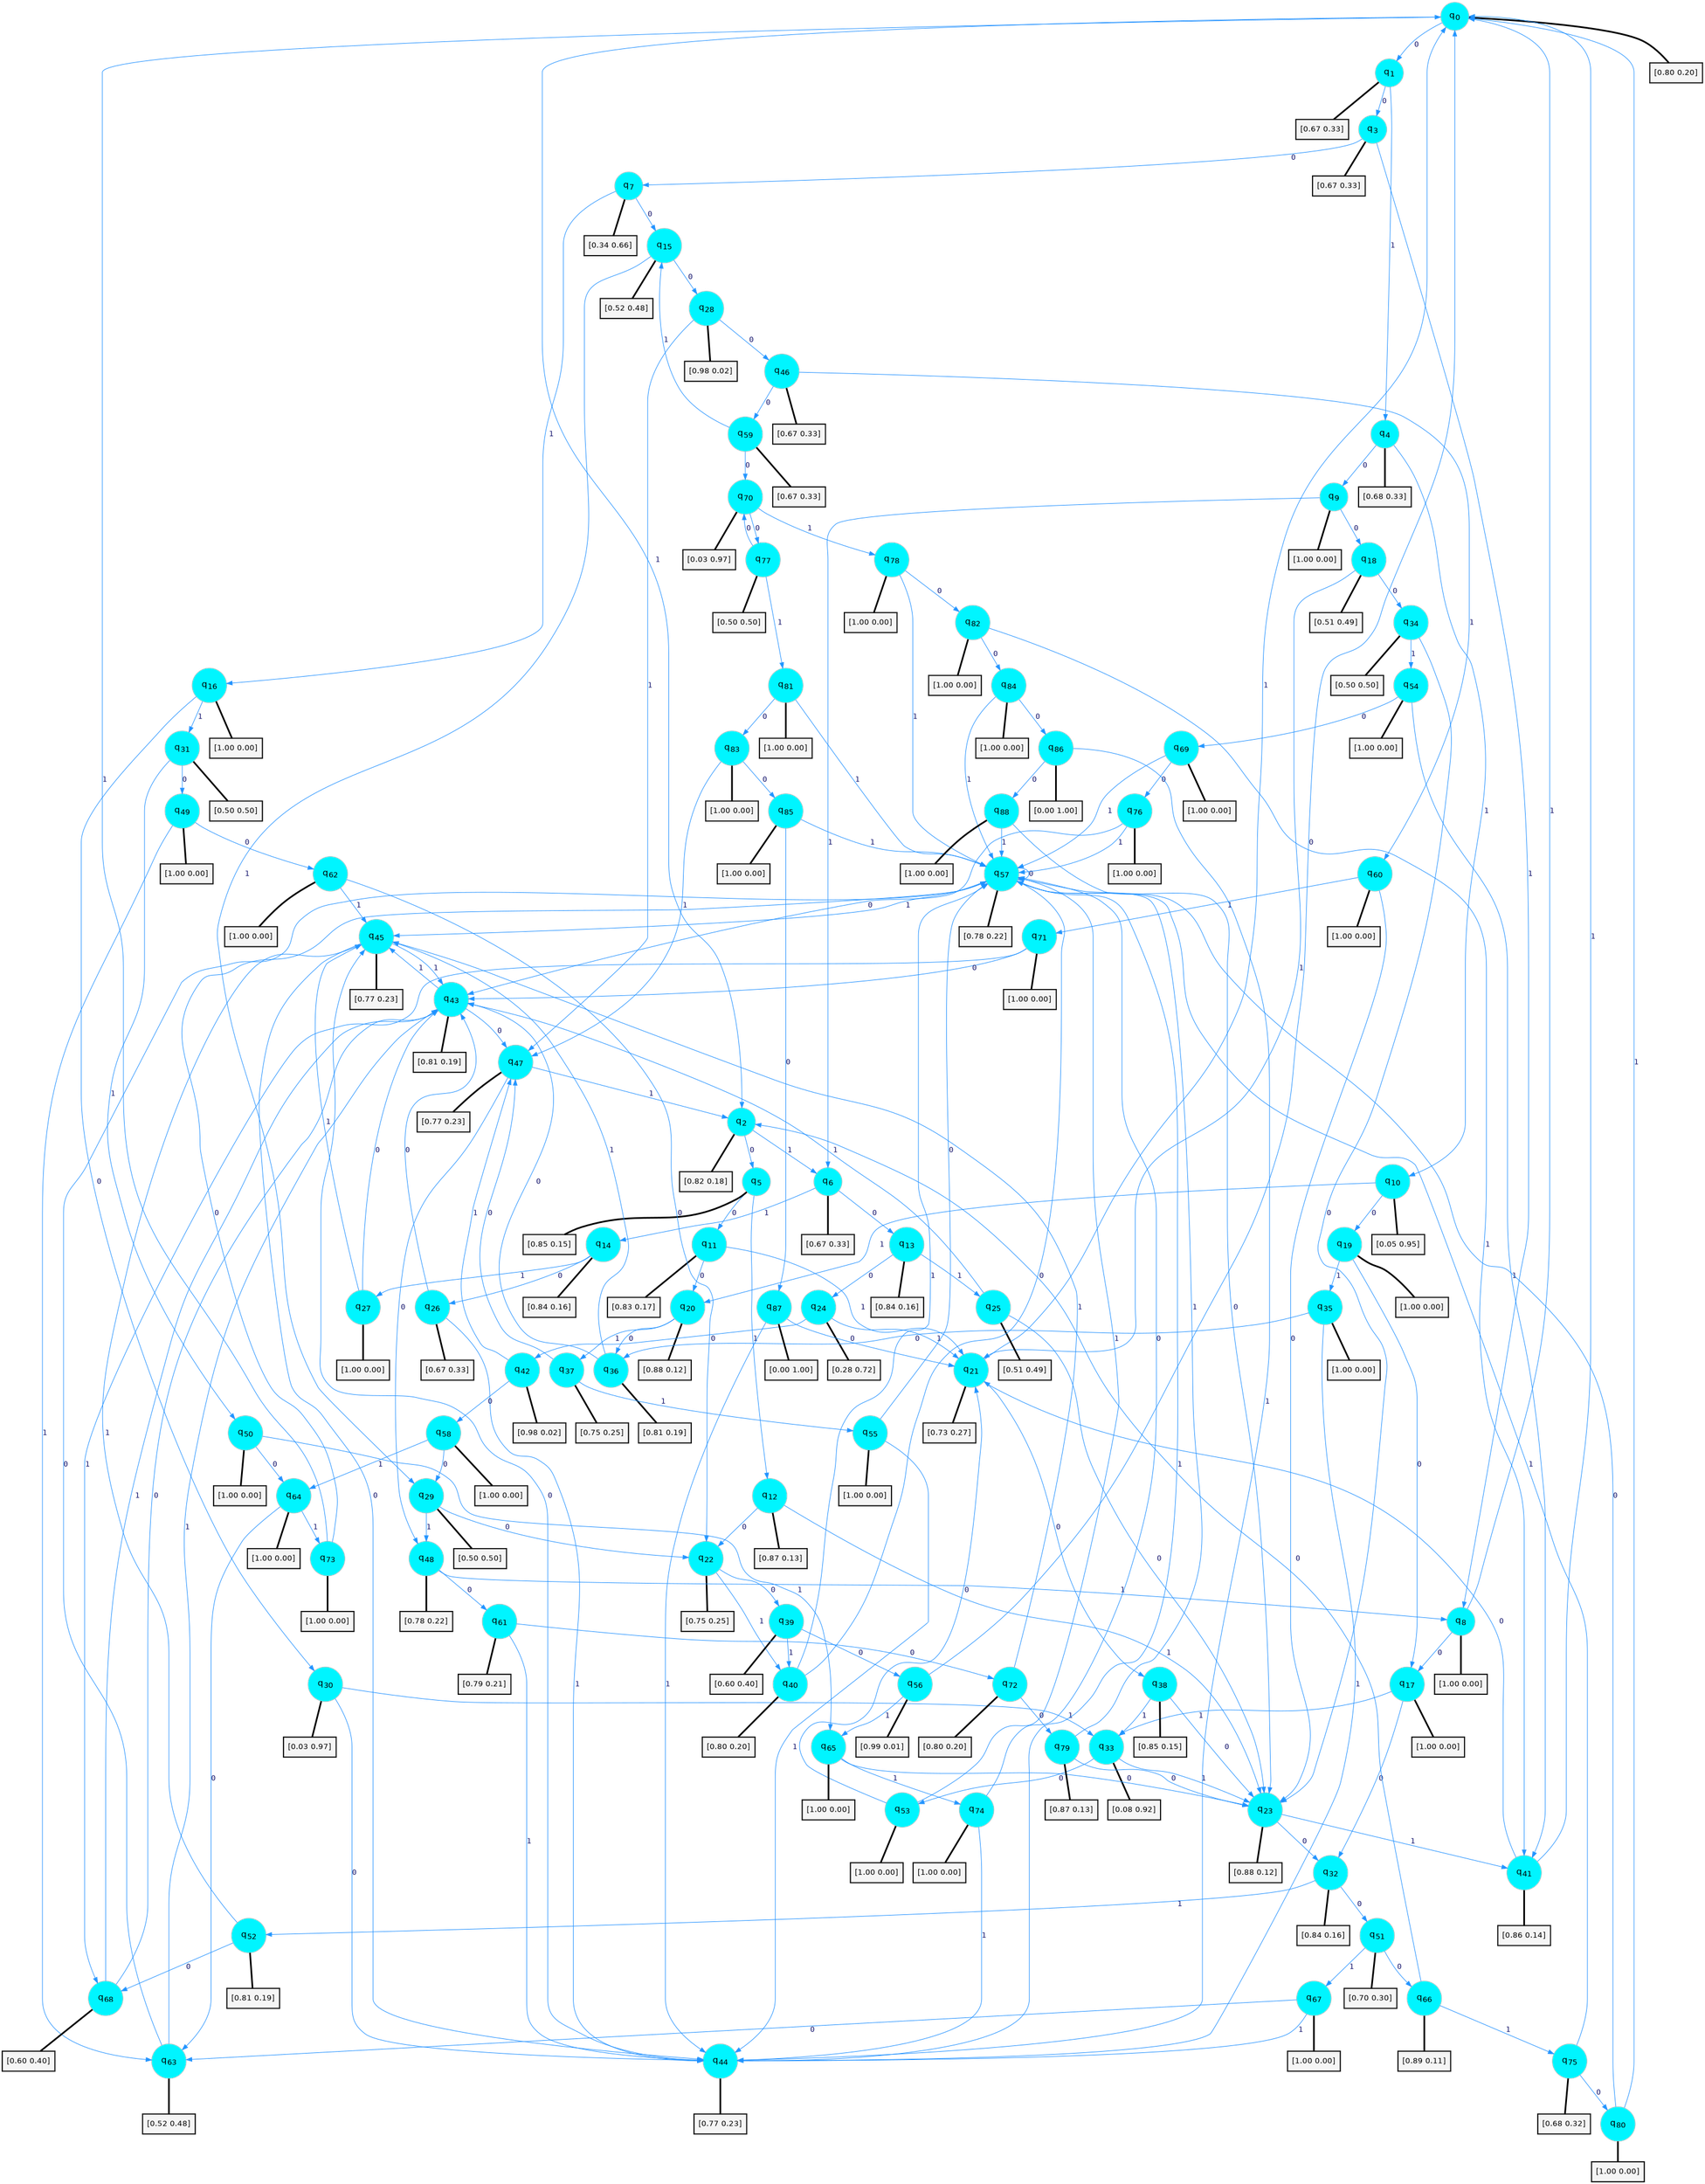 digraph G {
graph [
bgcolor=transparent, dpi=300, rankdir=TD, size="40,25"];
node [
color=gray, fillcolor=turquoise1, fontcolor=black, fontname=Helvetica, fontsize=16, fontweight=bold, shape=circle, style=filled];
edge [
arrowsize=1, color=dodgerblue1, fontcolor=midnightblue, fontname=courier, fontweight=bold, penwidth=1, style=solid, weight=20];
0[label=<q<SUB>0</SUB>>];
1[label=<q<SUB>1</SUB>>];
2[label=<q<SUB>2</SUB>>];
3[label=<q<SUB>3</SUB>>];
4[label=<q<SUB>4</SUB>>];
5[label=<q<SUB>5</SUB>>];
6[label=<q<SUB>6</SUB>>];
7[label=<q<SUB>7</SUB>>];
8[label=<q<SUB>8</SUB>>];
9[label=<q<SUB>9</SUB>>];
10[label=<q<SUB>10</SUB>>];
11[label=<q<SUB>11</SUB>>];
12[label=<q<SUB>12</SUB>>];
13[label=<q<SUB>13</SUB>>];
14[label=<q<SUB>14</SUB>>];
15[label=<q<SUB>15</SUB>>];
16[label=<q<SUB>16</SUB>>];
17[label=<q<SUB>17</SUB>>];
18[label=<q<SUB>18</SUB>>];
19[label=<q<SUB>19</SUB>>];
20[label=<q<SUB>20</SUB>>];
21[label=<q<SUB>21</SUB>>];
22[label=<q<SUB>22</SUB>>];
23[label=<q<SUB>23</SUB>>];
24[label=<q<SUB>24</SUB>>];
25[label=<q<SUB>25</SUB>>];
26[label=<q<SUB>26</SUB>>];
27[label=<q<SUB>27</SUB>>];
28[label=<q<SUB>28</SUB>>];
29[label=<q<SUB>29</SUB>>];
30[label=<q<SUB>30</SUB>>];
31[label=<q<SUB>31</SUB>>];
32[label=<q<SUB>32</SUB>>];
33[label=<q<SUB>33</SUB>>];
34[label=<q<SUB>34</SUB>>];
35[label=<q<SUB>35</SUB>>];
36[label=<q<SUB>36</SUB>>];
37[label=<q<SUB>37</SUB>>];
38[label=<q<SUB>38</SUB>>];
39[label=<q<SUB>39</SUB>>];
40[label=<q<SUB>40</SUB>>];
41[label=<q<SUB>41</SUB>>];
42[label=<q<SUB>42</SUB>>];
43[label=<q<SUB>43</SUB>>];
44[label=<q<SUB>44</SUB>>];
45[label=<q<SUB>45</SUB>>];
46[label=<q<SUB>46</SUB>>];
47[label=<q<SUB>47</SUB>>];
48[label=<q<SUB>48</SUB>>];
49[label=<q<SUB>49</SUB>>];
50[label=<q<SUB>50</SUB>>];
51[label=<q<SUB>51</SUB>>];
52[label=<q<SUB>52</SUB>>];
53[label=<q<SUB>53</SUB>>];
54[label=<q<SUB>54</SUB>>];
55[label=<q<SUB>55</SUB>>];
56[label=<q<SUB>56</SUB>>];
57[label=<q<SUB>57</SUB>>];
58[label=<q<SUB>58</SUB>>];
59[label=<q<SUB>59</SUB>>];
60[label=<q<SUB>60</SUB>>];
61[label=<q<SUB>61</SUB>>];
62[label=<q<SUB>62</SUB>>];
63[label=<q<SUB>63</SUB>>];
64[label=<q<SUB>64</SUB>>];
65[label=<q<SUB>65</SUB>>];
66[label=<q<SUB>66</SUB>>];
67[label=<q<SUB>67</SUB>>];
68[label=<q<SUB>68</SUB>>];
69[label=<q<SUB>69</SUB>>];
70[label=<q<SUB>70</SUB>>];
71[label=<q<SUB>71</SUB>>];
72[label=<q<SUB>72</SUB>>];
73[label=<q<SUB>73</SUB>>];
74[label=<q<SUB>74</SUB>>];
75[label=<q<SUB>75</SUB>>];
76[label=<q<SUB>76</SUB>>];
77[label=<q<SUB>77</SUB>>];
78[label=<q<SUB>78</SUB>>];
79[label=<q<SUB>79</SUB>>];
80[label=<q<SUB>80</SUB>>];
81[label=<q<SUB>81</SUB>>];
82[label=<q<SUB>82</SUB>>];
83[label=<q<SUB>83</SUB>>];
84[label=<q<SUB>84</SUB>>];
85[label=<q<SUB>85</SUB>>];
86[label=<q<SUB>86</SUB>>];
87[label=<q<SUB>87</SUB>>];
88[label=<q<SUB>88</SUB>>];
89[label="[0.80 0.20]", shape=box,fontcolor=black, fontname=Helvetica, fontsize=14, penwidth=2, fillcolor=whitesmoke,color=black];
90[label="[0.67 0.33]", shape=box,fontcolor=black, fontname=Helvetica, fontsize=14, penwidth=2, fillcolor=whitesmoke,color=black];
91[label="[0.82 0.18]", shape=box,fontcolor=black, fontname=Helvetica, fontsize=14, penwidth=2, fillcolor=whitesmoke,color=black];
92[label="[0.67 0.33]", shape=box,fontcolor=black, fontname=Helvetica, fontsize=14, penwidth=2, fillcolor=whitesmoke,color=black];
93[label="[0.68 0.33]", shape=box,fontcolor=black, fontname=Helvetica, fontsize=14, penwidth=2, fillcolor=whitesmoke,color=black];
94[label="[0.85 0.15]", shape=box,fontcolor=black, fontname=Helvetica, fontsize=14, penwidth=2, fillcolor=whitesmoke,color=black];
95[label="[0.67 0.33]", shape=box,fontcolor=black, fontname=Helvetica, fontsize=14, penwidth=2, fillcolor=whitesmoke,color=black];
96[label="[0.34 0.66]", shape=box,fontcolor=black, fontname=Helvetica, fontsize=14, penwidth=2, fillcolor=whitesmoke,color=black];
97[label="[1.00 0.00]", shape=box,fontcolor=black, fontname=Helvetica, fontsize=14, penwidth=2, fillcolor=whitesmoke,color=black];
98[label="[1.00 0.00]", shape=box,fontcolor=black, fontname=Helvetica, fontsize=14, penwidth=2, fillcolor=whitesmoke,color=black];
99[label="[0.05 0.95]", shape=box,fontcolor=black, fontname=Helvetica, fontsize=14, penwidth=2, fillcolor=whitesmoke,color=black];
100[label="[0.83 0.17]", shape=box,fontcolor=black, fontname=Helvetica, fontsize=14, penwidth=2, fillcolor=whitesmoke,color=black];
101[label="[0.87 0.13]", shape=box,fontcolor=black, fontname=Helvetica, fontsize=14, penwidth=2, fillcolor=whitesmoke,color=black];
102[label="[0.84 0.16]", shape=box,fontcolor=black, fontname=Helvetica, fontsize=14, penwidth=2, fillcolor=whitesmoke,color=black];
103[label="[0.84 0.16]", shape=box,fontcolor=black, fontname=Helvetica, fontsize=14, penwidth=2, fillcolor=whitesmoke,color=black];
104[label="[0.52 0.48]", shape=box,fontcolor=black, fontname=Helvetica, fontsize=14, penwidth=2, fillcolor=whitesmoke,color=black];
105[label="[1.00 0.00]", shape=box,fontcolor=black, fontname=Helvetica, fontsize=14, penwidth=2, fillcolor=whitesmoke,color=black];
106[label="[1.00 0.00]", shape=box,fontcolor=black, fontname=Helvetica, fontsize=14, penwidth=2, fillcolor=whitesmoke,color=black];
107[label="[0.51 0.49]", shape=box,fontcolor=black, fontname=Helvetica, fontsize=14, penwidth=2, fillcolor=whitesmoke,color=black];
108[label="[1.00 0.00]", shape=box,fontcolor=black, fontname=Helvetica, fontsize=14, penwidth=2, fillcolor=whitesmoke,color=black];
109[label="[0.88 0.12]", shape=box,fontcolor=black, fontname=Helvetica, fontsize=14, penwidth=2, fillcolor=whitesmoke,color=black];
110[label="[0.73 0.27]", shape=box,fontcolor=black, fontname=Helvetica, fontsize=14, penwidth=2, fillcolor=whitesmoke,color=black];
111[label="[0.75 0.25]", shape=box,fontcolor=black, fontname=Helvetica, fontsize=14, penwidth=2, fillcolor=whitesmoke,color=black];
112[label="[0.88 0.12]", shape=box,fontcolor=black, fontname=Helvetica, fontsize=14, penwidth=2, fillcolor=whitesmoke,color=black];
113[label="[0.28 0.72]", shape=box,fontcolor=black, fontname=Helvetica, fontsize=14, penwidth=2, fillcolor=whitesmoke,color=black];
114[label="[0.51 0.49]", shape=box,fontcolor=black, fontname=Helvetica, fontsize=14, penwidth=2, fillcolor=whitesmoke,color=black];
115[label="[0.67 0.33]", shape=box,fontcolor=black, fontname=Helvetica, fontsize=14, penwidth=2, fillcolor=whitesmoke,color=black];
116[label="[1.00 0.00]", shape=box,fontcolor=black, fontname=Helvetica, fontsize=14, penwidth=2, fillcolor=whitesmoke,color=black];
117[label="[0.98 0.02]", shape=box,fontcolor=black, fontname=Helvetica, fontsize=14, penwidth=2, fillcolor=whitesmoke,color=black];
118[label="[0.50 0.50]", shape=box,fontcolor=black, fontname=Helvetica, fontsize=14, penwidth=2, fillcolor=whitesmoke,color=black];
119[label="[0.03 0.97]", shape=box,fontcolor=black, fontname=Helvetica, fontsize=14, penwidth=2, fillcolor=whitesmoke,color=black];
120[label="[0.50 0.50]", shape=box,fontcolor=black, fontname=Helvetica, fontsize=14, penwidth=2, fillcolor=whitesmoke,color=black];
121[label="[0.84 0.16]", shape=box,fontcolor=black, fontname=Helvetica, fontsize=14, penwidth=2, fillcolor=whitesmoke,color=black];
122[label="[0.08 0.92]", shape=box,fontcolor=black, fontname=Helvetica, fontsize=14, penwidth=2, fillcolor=whitesmoke,color=black];
123[label="[0.50 0.50]", shape=box,fontcolor=black, fontname=Helvetica, fontsize=14, penwidth=2, fillcolor=whitesmoke,color=black];
124[label="[1.00 0.00]", shape=box,fontcolor=black, fontname=Helvetica, fontsize=14, penwidth=2, fillcolor=whitesmoke,color=black];
125[label="[0.81 0.19]", shape=box,fontcolor=black, fontname=Helvetica, fontsize=14, penwidth=2, fillcolor=whitesmoke,color=black];
126[label="[0.75 0.25]", shape=box,fontcolor=black, fontname=Helvetica, fontsize=14, penwidth=2, fillcolor=whitesmoke,color=black];
127[label="[0.85 0.15]", shape=box,fontcolor=black, fontname=Helvetica, fontsize=14, penwidth=2, fillcolor=whitesmoke,color=black];
128[label="[0.60 0.40]", shape=box,fontcolor=black, fontname=Helvetica, fontsize=14, penwidth=2, fillcolor=whitesmoke,color=black];
129[label="[0.80 0.20]", shape=box,fontcolor=black, fontname=Helvetica, fontsize=14, penwidth=2, fillcolor=whitesmoke,color=black];
130[label="[0.86 0.14]", shape=box,fontcolor=black, fontname=Helvetica, fontsize=14, penwidth=2, fillcolor=whitesmoke,color=black];
131[label="[0.98 0.02]", shape=box,fontcolor=black, fontname=Helvetica, fontsize=14, penwidth=2, fillcolor=whitesmoke,color=black];
132[label="[0.81 0.19]", shape=box,fontcolor=black, fontname=Helvetica, fontsize=14, penwidth=2, fillcolor=whitesmoke,color=black];
133[label="[0.77 0.23]", shape=box,fontcolor=black, fontname=Helvetica, fontsize=14, penwidth=2, fillcolor=whitesmoke,color=black];
134[label="[0.77 0.23]", shape=box,fontcolor=black, fontname=Helvetica, fontsize=14, penwidth=2, fillcolor=whitesmoke,color=black];
135[label="[0.67 0.33]", shape=box,fontcolor=black, fontname=Helvetica, fontsize=14, penwidth=2, fillcolor=whitesmoke,color=black];
136[label="[0.77 0.23]", shape=box,fontcolor=black, fontname=Helvetica, fontsize=14, penwidth=2, fillcolor=whitesmoke,color=black];
137[label="[0.78 0.22]", shape=box,fontcolor=black, fontname=Helvetica, fontsize=14, penwidth=2, fillcolor=whitesmoke,color=black];
138[label="[1.00 0.00]", shape=box,fontcolor=black, fontname=Helvetica, fontsize=14, penwidth=2, fillcolor=whitesmoke,color=black];
139[label="[1.00 0.00]", shape=box,fontcolor=black, fontname=Helvetica, fontsize=14, penwidth=2, fillcolor=whitesmoke,color=black];
140[label="[0.70 0.30]", shape=box,fontcolor=black, fontname=Helvetica, fontsize=14, penwidth=2, fillcolor=whitesmoke,color=black];
141[label="[0.81 0.19]", shape=box,fontcolor=black, fontname=Helvetica, fontsize=14, penwidth=2, fillcolor=whitesmoke,color=black];
142[label="[1.00 0.00]", shape=box,fontcolor=black, fontname=Helvetica, fontsize=14, penwidth=2, fillcolor=whitesmoke,color=black];
143[label="[1.00 0.00]", shape=box,fontcolor=black, fontname=Helvetica, fontsize=14, penwidth=2, fillcolor=whitesmoke,color=black];
144[label="[1.00 0.00]", shape=box,fontcolor=black, fontname=Helvetica, fontsize=14, penwidth=2, fillcolor=whitesmoke,color=black];
145[label="[0.99 0.01]", shape=box,fontcolor=black, fontname=Helvetica, fontsize=14, penwidth=2, fillcolor=whitesmoke,color=black];
146[label="[0.78 0.22]", shape=box,fontcolor=black, fontname=Helvetica, fontsize=14, penwidth=2, fillcolor=whitesmoke,color=black];
147[label="[1.00 0.00]", shape=box,fontcolor=black, fontname=Helvetica, fontsize=14, penwidth=2, fillcolor=whitesmoke,color=black];
148[label="[0.67 0.33]", shape=box,fontcolor=black, fontname=Helvetica, fontsize=14, penwidth=2, fillcolor=whitesmoke,color=black];
149[label="[1.00 0.00]", shape=box,fontcolor=black, fontname=Helvetica, fontsize=14, penwidth=2, fillcolor=whitesmoke,color=black];
150[label="[0.79 0.21]", shape=box,fontcolor=black, fontname=Helvetica, fontsize=14, penwidth=2, fillcolor=whitesmoke,color=black];
151[label="[1.00 0.00]", shape=box,fontcolor=black, fontname=Helvetica, fontsize=14, penwidth=2, fillcolor=whitesmoke,color=black];
152[label="[0.52 0.48]", shape=box,fontcolor=black, fontname=Helvetica, fontsize=14, penwidth=2, fillcolor=whitesmoke,color=black];
153[label="[1.00 0.00]", shape=box,fontcolor=black, fontname=Helvetica, fontsize=14, penwidth=2, fillcolor=whitesmoke,color=black];
154[label="[1.00 0.00]", shape=box,fontcolor=black, fontname=Helvetica, fontsize=14, penwidth=2, fillcolor=whitesmoke,color=black];
155[label="[0.89 0.11]", shape=box,fontcolor=black, fontname=Helvetica, fontsize=14, penwidth=2, fillcolor=whitesmoke,color=black];
156[label="[1.00 0.00]", shape=box,fontcolor=black, fontname=Helvetica, fontsize=14, penwidth=2, fillcolor=whitesmoke,color=black];
157[label="[0.60 0.40]", shape=box,fontcolor=black, fontname=Helvetica, fontsize=14, penwidth=2, fillcolor=whitesmoke,color=black];
158[label="[1.00 0.00]", shape=box,fontcolor=black, fontname=Helvetica, fontsize=14, penwidth=2, fillcolor=whitesmoke,color=black];
159[label="[0.03 0.97]", shape=box,fontcolor=black, fontname=Helvetica, fontsize=14, penwidth=2, fillcolor=whitesmoke,color=black];
160[label="[1.00 0.00]", shape=box,fontcolor=black, fontname=Helvetica, fontsize=14, penwidth=2, fillcolor=whitesmoke,color=black];
161[label="[0.80 0.20]", shape=box,fontcolor=black, fontname=Helvetica, fontsize=14, penwidth=2, fillcolor=whitesmoke,color=black];
162[label="[1.00 0.00]", shape=box,fontcolor=black, fontname=Helvetica, fontsize=14, penwidth=2, fillcolor=whitesmoke,color=black];
163[label="[1.00 0.00]", shape=box,fontcolor=black, fontname=Helvetica, fontsize=14, penwidth=2, fillcolor=whitesmoke,color=black];
164[label="[0.68 0.32]", shape=box,fontcolor=black, fontname=Helvetica, fontsize=14, penwidth=2, fillcolor=whitesmoke,color=black];
165[label="[1.00 0.00]", shape=box,fontcolor=black, fontname=Helvetica, fontsize=14, penwidth=2, fillcolor=whitesmoke,color=black];
166[label="[0.50 0.50]", shape=box,fontcolor=black, fontname=Helvetica, fontsize=14, penwidth=2, fillcolor=whitesmoke,color=black];
167[label="[1.00 0.00]", shape=box,fontcolor=black, fontname=Helvetica, fontsize=14, penwidth=2, fillcolor=whitesmoke,color=black];
168[label="[0.87 0.13]", shape=box,fontcolor=black, fontname=Helvetica, fontsize=14, penwidth=2, fillcolor=whitesmoke,color=black];
169[label="[1.00 0.00]", shape=box,fontcolor=black, fontname=Helvetica, fontsize=14, penwidth=2, fillcolor=whitesmoke,color=black];
170[label="[1.00 0.00]", shape=box,fontcolor=black, fontname=Helvetica, fontsize=14, penwidth=2, fillcolor=whitesmoke,color=black];
171[label="[1.00 0.00]", shape=box,fontcolor=black, fontname=Helvetica, fontsize=14, penwidth=2, fillcolor=whitesmoke,color=black];
172[label="[1.00 0.00]", shape=box,fontcolor=black, fontname=Helvetica, fontsize=14, penwidth=2, fillcolor=whitesmoke,color=black];
173[label="[1.00 0.00]", shape=box,fontcolor=black, fontname=Helvetica, fontsize=14, penwidth=2, fillcolor=whitesmoke,color=black];
174[label="[1.00 0.00]", shape=box,fontcolor=black, fontname=Helvetica, fontsize=14, penwidth=2, fillcolor=whitesmoke,color=black];
175[label="[0.00 1.00]", shape=box,fontcolor=black, fontname=Helvetica, fontsize=14, penwidth=2, fillcolor=whitesmoke,color=black];
176[label="[0.00 1.00]", shape=box,fontcolor=black, fontname=Helvetica, fontsize=14, penwidth=2, fillcolor=whitesmoke,color=black];
177[label="[1.00 0.00]", shape=box,fontcolor=black, fontname=Helvetica, fontsize=14, penwidth=2, fillcolor=whitesmoke,color=black];
0->1 [label=0];
0->2 [label=1];
0->89 [arrowhead=none, penwidth=3,color=black];
1->3 [label=0];
1->4 [label=1];
1->90 [arrowhead=none, penwidth=3,color=black];
2->5 [label=0];
2->6 [label=1];
2->91 [arrowhead=none, penwidth=3,color=black];
3->7 [label=0];
3->8 [label=1];
3->92 [arrowhead=none, penwidth=3,color=black];
4->9 [label=0];
4->10 [label=1];
4->93 [arrowhead=none, penwidth=3,color=black];
5->11 [label=0];
5->12 [label=1];
5->94 [arrowhead=none, penwidth=3,color=black];
6->13 [label=0];
6->14 [label=1];
6->95 [arrowhead=none, penwidth=3,color=black];
7->15 [label=0];
7->16 [label=1];
7->96 [arrowhead=none, penwidth=3,color=black];
8->17 [label=0];
8->0 [label=1];
8->97 [arrowhead=none, penwidth=3,color=black];
9->18 [label=0];
9->6 [label=1];
9->98 [arrowhead=none, penwidth=3,color=black];
10->19 [label=0];
10->20 [label=1];
10->99 [arrowhead=none, penwidth=3,color=black];
11->20 [label=0];
11->21 [label=1];
11->100 [arrowhead=none, penwidth=3,color=black];
12->22 [label=0];
12->23 [label=1];
12->101 [arrowhead=none, penwidth=3,color=black];
13->24 [label=0];
13->25 [label=1];
13->102 [arrowhead=none, penwidth=3,color=black];
14->26 [label=0];
14->27 [label=1];
14->103 [arrowhead=none, penwidth=3,color=black];
15->28 [label=0];
15->29 [label=1];
15->104 [arrowhead=none, penwidth=3,color=black];
16->30 [label=0];
16->31 [label=1];
16->105 [arrowhead=none, penwidth=3,color=black];
17->32 [label=0];
17->33 [label=1];
17->106 [arrowhead=none, penwidth=3,color=black];
18->34 [label=0];
18->21 [label=1];
18->107 [arrowhead=none, penwidth=3,color=black];
19->17 [label=0];
19->35 [label=1];
19->108 [arrowhead=none, penwidth=3,color=black];
20->36 [label=0];
20->37 [label=1];
20->109 [arrowhead=none, penwidth=3,color=black];
21->38 [label=0];
21->0 [label=1];
21->110 [arrowhead=none, penwidth=3,color=black];
22->39 [label=0];
22->40 [label=1];
22->111 [arrowhead=none, penwidth=3,color=black];
23->32 [label=0];
23->41 [label=1];
23->112 [arrowhead=none, penwidth=3,color=black];
24->42 [label=0];
24->21 [label=1];
24->113 [arrowhead=none, penwidth=3,color=black];
25->23 [label=0];
25->43 [label=1];
25->114 [arrowhead=none, penwidth=3,color=black];
26->43 [label=0];
26->44 [label=1];
26->115 [arrowhead=none, penwidth=3,color=black];
27->43 [label=0];
27->45 [label=1];
27->116 [arrowhead=none, penwidth=3,color=black];
28->46 [label=0];
28->47 [label=1];
28->117 [arrowhead=none, penwidth=3,color=black];
29->22 [label=0];
29->48 [label=1];
29->118 [arrowhead=none, penwidth=3,color=black];
30->44 [label=0];
30->33 [label=1];
30->119 [arrowhead=none, penwidth=3,color=black];
31->49 [label=0];
31->50 [label=1];
31->120 [arrowhead=none, penwidth=3,color=black];
32->51 [label=0];
32->52 [label=1];
32->121 [arrowhead=none, penwidth=3,color=black];
33->53 [label=0];
33->23 [label=1];
33->122 [arrowhead=none, penwidth=3,color=black];
34->23 [label=0];
34->54 [label=1];
34->123 [arrowhead=none, penwidth=3,color=black];
35->36 [label=0];
35->44 [label=1];
35->124 [arrowhead=none, penwidth=3,color=black];
36->43 [label=0];
36->45 [label=1];
36->125 [arrowhead=none, penwidth=3,color=black];
37->47 [label=0];
37->55 [label=1];
37->126 [arrowhead=none, penwidth=3,color=black];
38->23 [label=0];
38->33 [label=1];
38->127 [arrowhead=none, penwidth=3,color=black];
39->56 [label=0];
39->40 [label=1];
39->128 [arrowhead=none, penwidth=3,color=black];
40->57 [label=0];
40->57 [label=1];
40->129 [arrowhead=none, penwidth=3,color=black];
41->21 [label=0];
41->0 [label=1];
41->130 [arrowhead=none, penwidth=3,color=black];
42->58 [label=0];
42->47 [label=1];
42->131 [arrowhead=none, penwidth=3,color=black];
43->47 [label=0];
43->45 [label=1];
43->132 [arrowhead=none, penwidth=3,color=black];
44->45 [label=0];
44->57 [label=1];
44->133 [arrowhead=none, penwidth=3,color=black];
45->44 [label=0];
45->43 [label=1];
45->134 [arrowhead=none, penwidth=3,color=black];
46->59 [label=0];
46->60 [label=1];
46->135 [arrowhead=none, penwidth=3,color=black];
47->48 [label=0];
47->2 [label=1];
47->136 [arrowhead=none, penwidth=3,color=black];
48->61 [label=0];
48->8 [label=1];
48->137 [arrowhead=none, penwidth=3,color=black];
49->62 [label=0];
49->63 [label=1];
49->138 [arrowhead=none, penwidth=3,color=black];
50->64 [label=0];
50->65 [label=1];
50->139 [arrowhead=none, penwidth=3,color=black];
51->66 [label=0];
51->67 [label=1];
51->140 [arrowhead=none, penwidth=3,color=black];
52->68 [label=0];
52->45 [label=1];
52->141 [arrowhead=none, penwidth=3,color=black];
53->21 [label=0];
53->57 [label=1];
53->142 [arrowhead=none, penwidth=3,color=black];
54->69 [label=0];
54->41 [label=1];
54->143 [arrowhead=none, penwidth=3,color=black];
55->57 [label=0];
55->44 [label=1];
55->144 [arrowhead=none, penwidth=3,color=black];
56->0 [label=0];
56->65 [label=1];
56->145 [arrowhead=none, penwidth=3,color=black];
57->57 [label=0];
57->45 [label=1];
57->146 [arrowhead=none, penwidth=3,color=black];
58->29 [label=0];
58->64 [label=1];
58->147 [arrowhead=none, penwidth=3,color=black];
59->70 [label=0];
59->15 [label=1];
59->148 [arrowhead=none, penwidth=3,color=black];
60->23 [label=0];
60->71 [label=1];
60->149 [arrowhead=none, penwidth=3,color=black];
61->72 [label=0];
61->44 [label=1];
61->150 [arrowhead=none, penwidth=3,color=black];
62->22 [label=0];
62->45 [label=1];
62->151 [arrowhead=none, penwidth=3,color=black];
63->57 [label=0];
63->43 [label=1];
63->152 [arrowhead=none, penwidth=3,color=black];
64->63 [label=0];
64->73 [label=1];
64->153 [arrowhead=none, penwidth=3,color=black];
65->23 [label=0];
65->74 [label=1];
65->154 [arrowhead=none, penwidth=3,color=black];
66->2 [label=0];
66->75 [label=1];
66->155 [arrowhead=none, penwidth=3,color=black];
67->63 [label=0];
67->44 [label=1];
67->156 [arrowhead=none, penwidth=3,color=black];
68->43 [label=0];
68->43 [label=1];
68->157 [arrowhead=none, penwidth=3,color=black];
69->76 [label=0];
69->57 [label=1];
69->158 [arrowhead=none, penwidth=3,color=black];
70->77 [label=0];
70->78 [label=1];
70->159 [arrowhead=none, penwidth=3,color=black];
71->43 [label=0];
71->68 [label=1];
71->160 [arrowhead=none, penwidth=3,color=black];
72->79 [label=0];
72->45 [label=1];
72->161 [arrowhead=none, penwidth=3,color=black];
73->57 [label=0];
73->0 [label=1];
73->162 [arrowhead=none, penwidth=3,color=black];
74->57 [label=0];
74->44 [label=1];
74->163 [arrowhead=none, penwidth=3,color=black];
75->80 [label=0];
75->57 [label=1];
75->164 [arrowhead=none, penwidth=3,color=black];
76->43 [label=0];
76->57 [label=1];
76->165 [arrowhead=none, penwidth=3,color=black];
77->70 [label=0];
77->81 [label=1];
77->166 [arrowhead=none, penwidth=3,color=black];
78->82 [label=0];
78->57 [label=1];
78->167 [arrowhead=none, penwidth=3,color=black];
79->23 [label=0];
79->57 [label=1];
79->168 [arrowhead=none, penwidth=3,color=black];
80->57 [label=0];
80->0 [label=1];
80->169 [arrowhead=none, penwidth=3,color=black];
81->83 [label=0];
81->57 [label=1];
81->170 [arrowhead=none, penwidth=3,color=black];
82->84 [label=0];
82->41 [label=1];
82->171 [arrowhead=none, penwidth=3,color=black];
83->85 [label=0];
83->47 [label=1];
83->172 [arrowhead=none, penwidth=3,color=black];
84->86 [label=0];
84->57 [label=1];
84->173 [arrowhead=none, penwidth=3,color=black];
85->87 [label=0];
85->57 [label=1];
85->174 [arrowhead=none, penwidth=3,color=black];
86->88 [label=0];
86->44 [label=1];
86->175 [arrowhead=none, penwidth=3,color=black];
87->21 [label=0];
87->44 [label=1];
87->176 [arrowhead=none, penwidth=3,color=black];
88->23 [label=0];
88->57 [label=1];
88->177 [arrowhead=none, penwidth=3,color=black];
}
